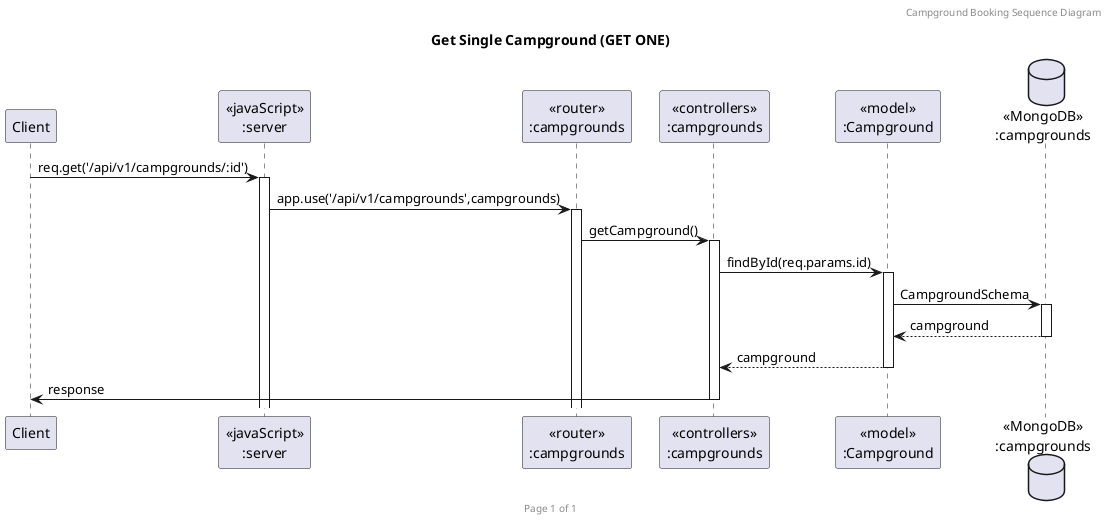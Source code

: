 @startuml Get Single Campground (GET ONE)

header Campground Booking Sequence Diagram
footer Page %page% of %lastpage%
title "Get Single Campground (GET ONE)"

participant "Client" as client
participant "<<javaScript>>\n:server" as server
participant "<<router>>\n:campgrounds" as routerCampgrounds
participant "<<controllers>>\n:campgrounds" as controllersCampgrounds
participant "<<model>>\n:Campground" as modelCampground
database "<<MongoDB>>\n:campgrounds" as CampgroundsDatabase

client->server ++:req.get('/api/v1/campgrounds/:id')
server->routerCampgrounds ++:app.use('/api/v1/campgrounds',campgrounds)
routerCampgrounds -> controllersCampgrounds ++:getCampground()
controllersCampgrounds->modelCampground ++:findById(req.params.id)
modelCampground ->CampgroundsDatabase ++: CampgroundSchema
CampgroundsDatabase --> modelCampground --: campground
controllersCampgrounds <-- modelCampground --:campground
controllersCampgrounds->client --:response

@enduml
